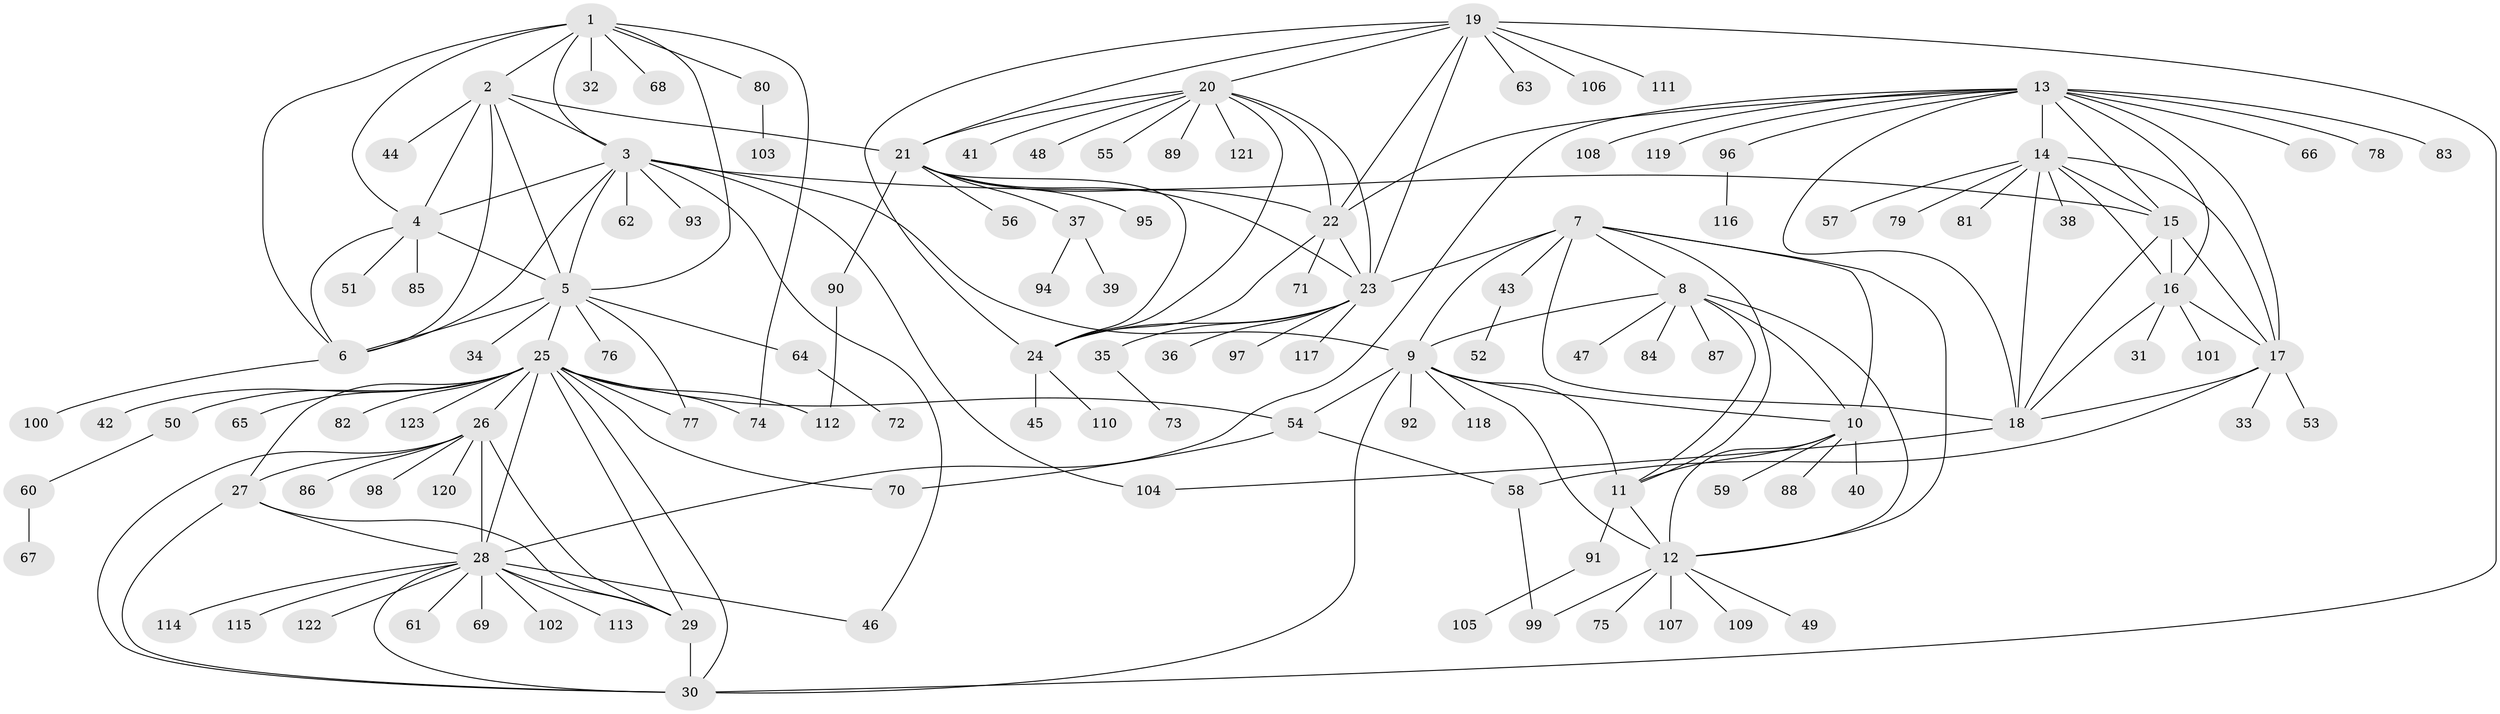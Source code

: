 // Generated by graph-tools (version 1.1) at 2025/50/03/09/25 03:50:33]
// undirected, 123 vertices, 187 edges
graph export_dot {
graph [start="1"]
  node [color=gray90,style=filled];
  1;
  2;
  3;
  4;
  5;
  6;
  7;
  8;
  9;
  10;
  11;
  12;
  13;
  14;
  15;
  16;
  17;
  18;
  19;
  20;
  21;
  22;
  23;
  24;
  25;
  26;
  27;
  28;
  29;
  30;
  31;
  32;
  33;
  34;
  35;
  36;
  37;
  38;
  39;
  40;
  41;
  42;
  43;
  44;
  45;
  46;
  47;
  48;
  49;
  50;
  51;
  52;
  53;
  54;
  55;
  56;
  57;
  58;
  59;
  60;
  61;
  62;
  63;
  64;
  65;
  66;
  67;
  68;
  69;
  70;
  71;
  72;
  73;
  74;
  75;
  76;
  77;
  78;
  79;
  80;
  81;
  82;
  83;
  84;
  85;
  86;
  87;
  88;
  89;
  90;
  91;
  92;
  93;
  94;
  95;
  96;
  97;
  98;
  99;
  100;
  101;
  102;
  103;
  104;
  105;
  106;
  107;
  108;
  109;
  110;
  111;
  112;
  113;
  114;
  115;
  116;
  117;
  118;
  119;
  120;
  121;
  122;
  123;
  1 -- 2;
  1 -- 3;
  1 -- 4;
  1 -- 5;
  1 -- 6;
  1 -- 32;
  1 -- 68;
  1 -- 74;
  1 -- 80;
  2 -- 3;
  2 -- 4;
  2 -- 5;
  2 -- 6;
  2 -- 21;
  2 -- 44;
  3 -- 4;
  3 -- 5;
  3 -- 6;
  3 -- 9;
  3 -- 15;
  3 -- 46;
  3 -- 62;
  3 -- 93;
  3 -- 104;
  4 -- 5;
  4 -- 6;
  4 -- 51;
  4 -- 85;
  5 -- 6;
  5 -- 25;
  5 -- 34;
  5 -- 64;
  5 -- 76;
  5 -- 77;
  6 -- 100;
  7 -- 8;
  7 -- 9;
  7 -- 10;
  7 -- 11;
  7 -- 12;
  7 -- 18;
  7 -- 23;
  7 -- 43;
  8 -- 9;
  8 -- 10;
  8 -- 11;
  8 -- 12;
  8 -- 47;
  8 -- 84;
  8 -- 87;
  9 -- 10;
  9 -- 11;
  9 -- 12;
  9 -- 30;
  9 -- 54;
  9 -- 92;
  9 -- 118;
  10 -- 11;
  10 -- 12;
  10 -- 40;
  10 -- 59;
  10 -- 88;
  11 -- 12;
  11 -- 91;
  12 -- 49;
  12 -- 75;
  12 -- 99;
  12 -- 107;
  12 -- 109;
  13 -- 14;
  13 -- 15;
  13 -- 16;
  13 -- 17;
  13 -- 18;
  13 -- 22;
  13 -- 28;
  13 -- 66;
  13 -- 78;
  13 -- 83;
  13 -- 96;
  13 -- 108;
  13 -- 119;
  14 -- 15;
  14 -- 16;
  14 -- 17;
  14 -- 18;
  14 -- 38;
  14 -- 57;
  14 -- 79;
  14 -- 81;
  15 -- 16;
  15 -- 17;
  15 -- 18;
  16 -- 17;
  16 -- 18;
  16 -- 31;
  16 -- 101;
  17 -- 18;
  17 -- 33;
  17 -- 53;
  17 -- 58;
  18 -- 104;
  19 -- 20;
  19 -- 21;
  19 -- 22;
  19 -- 23;
  19 -- 24;
  19 -- 30;
  19 -- 63;
  19 -- 106;
  19 -- 111;
  20 -- 21;
  20 -- 22;
  20 -- 23;
  20 -- 24;
  20 -- 41;
  20 -- 48;
  20 -- 55;
  20 -- 89;
  20 -- 121;
  21 -- 22;
  21 -- 23;
  21 -- 24;
  21 -- 37;
  21 -- 56;
  21 -- 90;
  21 -- 95;
  22 -- 23;
  22 -- 24;
  22 -- 71;
  23 -- 24;
  23 -- 35;
  23 -- 36;
  23 -- 97;
  23 -- 117;
  24 -- 45;
  24 -- 110;
  25 -- 26;
  25 -- 27;
  25 -- 28;
  25 -- 29;
  25 -- 30;
  25 -- 42;
  25 -- 50;
  25 -- 54;
  25 -- 65;
  25 -- 70;
  25 -- 74;
  25 -- 77;
  25 -- 82;
  25 -- 112;
  25 -- 123;
  26 -- 27;
  26 -- 28;
  26 -- 29;
  26 -- 30;
  26 -- 86;
  26 -- 98;
  26 -- 120;
  27 -- 28;
  27 -- 29;
  27 -- 30;
  28 -- 29;
  28 -- 30;
  28 -- 46;
  28 -- 61;
  28 -- 69;
  28 -- 102;
  28 -- 113;
  28 -- 114;
  28 -- 115;
  28 -- 122;
  29 -- 30;
  35 -- 73;
  37 -- 39;
  37 -- 94;
  43 -- 52;
  50 -- 60;
  54 -- 58;
  54 -- 70;
  58 -- 99;
  60 -- 67;
  64 -- 72;
  80 -- 103;
  90 -- 112;
  91 -- 105;
  96 -- 116;
}
